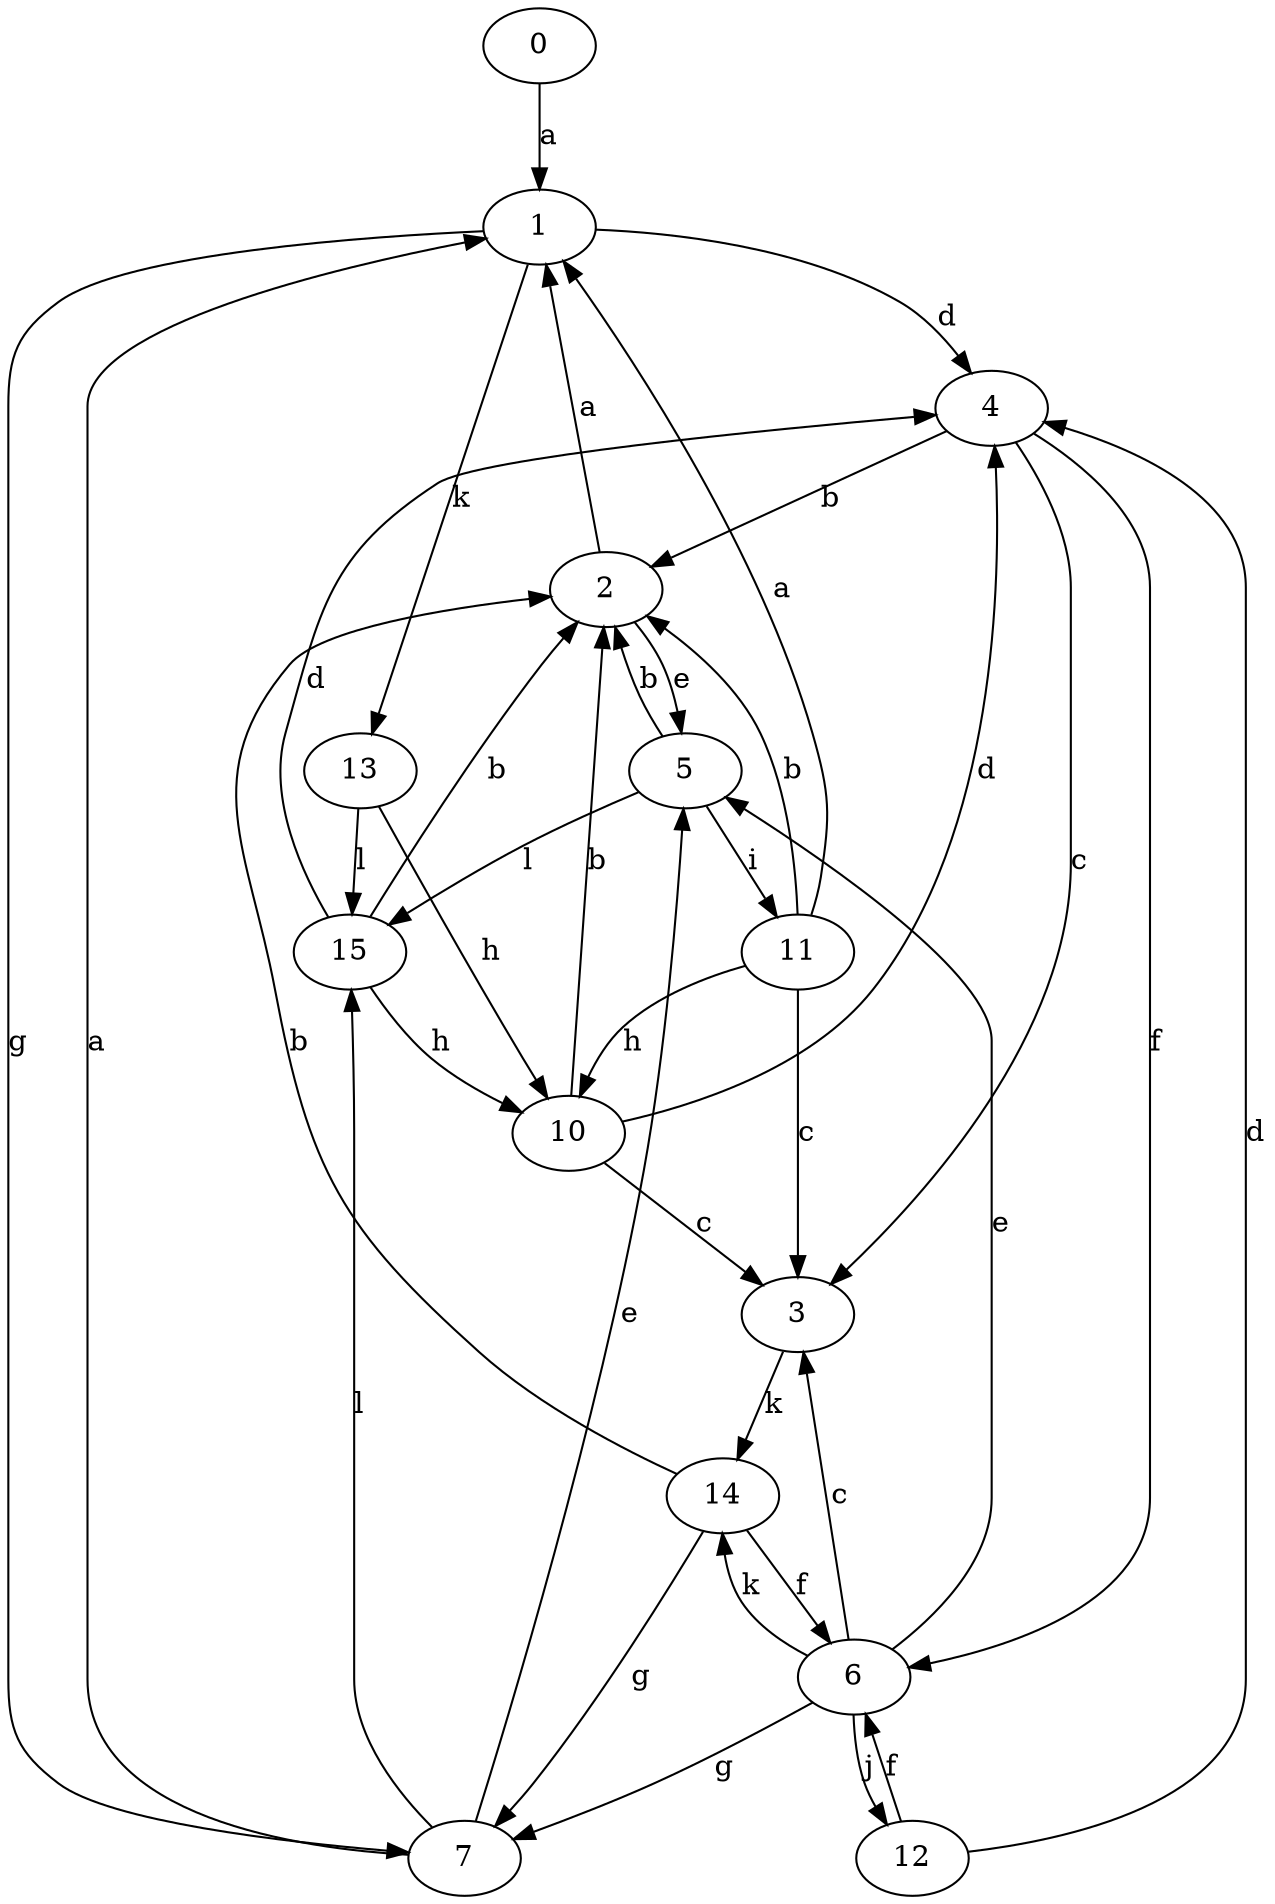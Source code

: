 strict digraph  {
0;
1;
2;
3;
4;
5;
6;
7;
10;
11;
12;
13;
14;
15;
0 -> 1  [label=a];
1 -> 4  [label=d];
1 -> 7  [label=g];
1 -> 13  [label=k];
2 -> 1  [label=a];
2 -> 5  [label=e];
3 -> 14  [label=k];
4 -> 2  [label=b];
4 -> 3  [label=c];
4 -> 6  [label=f];
5 -> 2  [label=b];
5 -> 11  [label=i];
5 -> 15  [label=l];
6 -> 3  [label=c];
6 -> 5  [label=e];
6 -> 7  [label=g];
6 -> 12  [label=j];
6 -> 14  [label=k];
7 -> 1  [label=a];
7 -> 5  [label=e];
7 -> 15  [label=l];
10 -> 2  [label=b];
10 -> 3  [label=c];
10 -> 4  [label=d];
11 -> 1  [label=a];
11 -> 2  [label=b];
11 -> 3  [label=c];
11 -> 10  [label=h];
12 -> 4  [label=d];
12 -> 6  [label=f];
13 -> 10  [label=h];
13 -> 15  [label=l];
14 -> 2  [label=b];
14 -> 6  [label=f];
14 -> 7  [label=g];
15 -> 2  [label=b];
15 -> 4  [label=d];
15 -> 10  [label=h];
}
